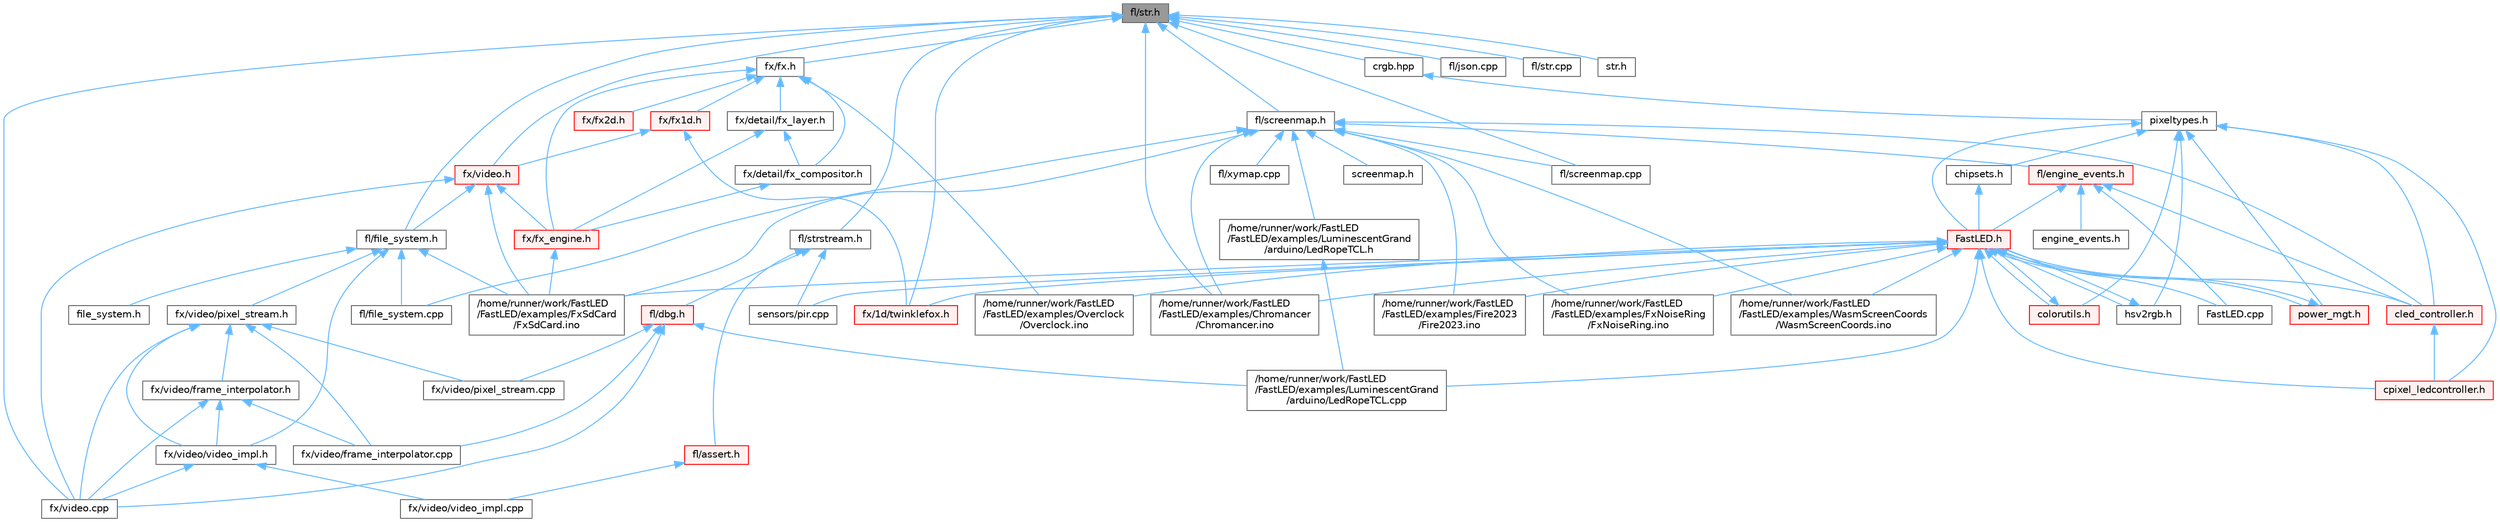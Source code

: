 digraph "fl/str.h"
{
 // INTERACTIVE_SVG=YES
 // LATEX_PDF_SIZE
  bgcolor="transparent";
  edge [fontname=Helvetica,fontsize=10,labelfontname=Helvetica,labelfontsize=10];
  node [fontname=Helvetica,fontsize=10,shape=box,height=0.2,width=0.4];
  Node1 [id="Node000001",label="fl/str.h",height=0.2,width=0.4,color="gray40", fillcolor="grey60", style="filled", fontcolor="black",tooltip=" "];
  Node1 -> Node2 [id="edge1_Node000001_Node000002",dir="back",color="steelblue1",style="solid",tooltip=" "];
  Node2 [id="Node000002",label="/home/runner/work/FastLED\l/FastLED/examples/Chromancer\l/Chromancer.ino",height=0.2,width=0.4,color="grey40", fillcolor="white", style="filled",URL="$d1/ddb/_chromancer_8ino.html",tooltip=" "];
  Node1 -> Node3 [id="edge2_Node000001_Node000003",dir="back",color="steelblue1",style="solid",tooltip=" "];
  Node3 [id="Node000003",label="crgb.hpp",height=0.2,width=0.4,color="grey40", fillcolor="white", style="filled",URL="$d0/d4b/crgb_8hpp.html",tooltip="Defines utility functions for the red, green, and blue (RGB) pixel struct."];
  Node3 -> Node4 [id="edge3_Node000003_Node000004",dir="back",color="steelblue1",style="solid",tooltip=" "];
  Node4 [id="Node000004",label="pixeltypes.h",height=0.2,width=0.4,color="grey40", fillcolor="white", style="filled",URL="$d2/dba/pixeltypes_8h.html",tooltip="Includes defintions for RGB and HSV pixels."];
  Node4 -> Node5 [id="edge4_Node000004_Node000005",dir="back",color="steelblue1",style="solid",tooltip=" "];
  Node5 [id="Node000005",label="FastLED.h",height=0.2,width=0.4,color="red", fillcolor="#FFF0F0", style="filled",URL="$db/d97/_fast_l_e_d_8h.html",tooltip="central include file for FastLED, defines the CFastLED class/object"];
  Node5 -> Node2 [id="edge5_Node000005_Node000002",dir="back",color="steelblue1",style="solid",tooltip=" "];
  Node5 -> Node24 [id="edge6_Node000005_Node000024",dir="back",color="steelblue1",style="solid",tooltip=" "];
  Node24 [id="Node000024",label="/home/runner/work/FastLED\l/FastLED/examples/Fire2023\l/Fire2023.ino",height=0.2,width=0.4,color="grey40", fillcolor="white", style="filled",URL="$d8/d2c/_fire2023_8ino.html",tooltip=" "];
  Node5 -> Node31 [id="edge7_Node000005_Node000031",dir="back",color="steelblue1",style="solid",tooltip=" "];
  Node31 [id="Node000031",label="/home/runner/work/FastLED\l/FastLED/examples/FxNoiseRing\l/FxNoiseRing.ino",height=0.2,width=0.4,color="grey40", fillcolor="white", style="filled",URL="$d3/dac/_fx_noise_ring_8ino.html",tooltip=" "];
  Node5 -> Node34 [id="edge8_Node000005_Node000034",dir="back",color="steelblue1",style="solid",tooltip=" "];
  Node34 [id="Node000034",label="/home/runner/work/FastLED\l/FastLED/examples/FxSdCard\l/FxSdCard.ino",height=0.2,width=0.4,color="grey40", fillcolor="white", style="filled",URL="$d7/d35/_fx_sd_card_8ino.html",tooltip=" "];
  Node5 -> Node38 [id="edge9_Node000005_Node000038",dir="back",color="steelblue1",style="solid",tooltip=" "];
  Node38 [id="Node000038",label="/home/runner/work/FastLED\l/FastLED/examples/LuminescentGrand\l/arduino/LedRopeTCL.cpp",height=0.2,width=0.4,color="grey40", fillcolor="white", style="filled",URL="$d6/dc9/_led_rope_t_c_l_8cpp.html",tooltip=" "];
  Node5 -> Node49 [id="edge10_Node000005_Node000049",dir="back",color="steelblue1",style="solid",tooltip=" "];
  Node49 [id="Node000049",label="/home/runner/work/FastLED\l/FastLED/examples/Overclock\l/Overclock.ino",height=0.2,width=0.4,color="grey40", fillcolor="white", style="filled",URL="$df/d43/_overclock_8ino.html",tooltip="Demonstrates how to overclock a FastLED setup."];
  Node5 -> Node62 [id="edge11_Node000005_Node000062",dir="back",color="steelblue1",style="solid",tooltip=" "];
  Node62 [id="Node000062",label="/home/runner/work/FastLED\l/FastLED/examples/WasmScreenCoords\l/WasmScreenCoords.ino",height=0.2,width=0.4,color="grey40", fillcolor="white", style="filled",URL="$dc/d4d/_wasm_screen_coords_8ino.html",tooltip="Simple test for screen coordinates in the web compiled version of FastLED."];
  Node5 -> Node65 [id="edge12_Node000005_Node000065",dir="back",color="steelblue1",style="solid",tooltip=" "];
  Node65 [id="Node000065",label="FastLED.cpp",height=0.2,width=0.4,color="grey40", fillcolor="white", style="filled",URL="$d6/dda/_fast_l_e_d_8cpp.html",tooltip="Central source file for FastLED, implements the CFastLED class/object."];
  Node5 -> Node68 [id="edge13_Node000005_Node000068",dir="back",color="steelblue1",style="solid",tooltip=" "];
  Node68 [id="Node000068",label="cled_controller.h",height=0.2,width=0.4,color="red", fillcolor="#FFF0F0", style="filled",URL="$db/d6d/cled__controller_8h.html",tooltip="base definitions used by led controllers for writing out led data"];
  Node68 -> Node69 [id="edge14_Node000068_Node000069",dir="back",color="steelblue1",style="solid",tooltip=" "];
  Node69 [id="Node000069",label="cpixel_ledcontroller.h",height=0.2,width=0.4,color="red", fillcolor="#FFF0F0", style="filled",URL="$d9/d57/cpixel__ledcontroller_8h.html",tooltip="defines the templated version of the CLEDController class"];
  Node5 -> Node75 [id="edge15_Node000005_Node000075",dir="back",color="steelblue1",style="solid",tooltip=" "];
  Node75 [id="Node000075",label="colorutils.h",height=0.2,width=0.4,color="red", fillcolor="#FFF0F0", style="filled",URL="$d1/dfb/colorutils_8h.html",tooltip="Utility functions for color fill, palettes, blending, and more."];
  Node75 -> Node5 [id="edge16_Node000075_Node000005",dir="back",color="steelblue1",style="solid",tooltip=" "];
  Node5 -> Node69 [id="edge17_Node000005_Node000069",dir="back",color="steelblue1",style="solid",tooltip=" "];
  Node5 -> Node93 [id="edge18_Node000005_Node000093",dir="back",color="steelblue1",style="solid",tooltip=" "];
  Node93 [id="Node000093",label="fx/1d/twinklefox.h",height=0.2,width=0.4,color="red", fillcolor="#FFF0F0", style="filled",URL="$d1/df6/twinklefox_8h.html",tooltip=" "];
  Node5 -> Node99 [id="edge19_Node000005_Node000099",dir="back",color="steelblue1",style="solid",tooltip=" "];
  Node99 [id="Node000099",label="hsv2rgb.h",height=0.2,width=0.4,color="grey40", fillcolor="white", style="filled",URL="$de/d9a/hsv2rgb_8h.html",tooltip="Functions to convert from the HSV colorspace to the RGB colorspace."];
  Node99 -> Node5 [id="edge20_Node000099_Node000005",dir="back",color="steelblue1",style="solid",tooltip=" "];
  Node5 -> Node110 [id="edge21_Node000005_Node000110",dir="back",color="steelblue1",style="solid",tooltip=" "];
  Node110 [id="Node000110",label="power_mgt.h",height=0.2,width=0.4,color="red", fillcolor="#FFF0F0", style="filled",URL="$dc/d5b/power__mgt_8h.html",tooltip="Functions to limit the power used by FastLED."];
  Node110 -> Node5 [id="edge22_Node000110_Node000005",dir="back",color="steelblue1",style="solid",tooltip=" "];
  Node5 -> Node83 [id="edge23_Node000005_Node000083",dir="back",color="steelblue1",style="solid",tooltip=" "];
  Node83 [id="Node000083",label="sensors/pir.cpp",height=0.2,width=0.4,color="grey40", fillcolor="white", style="filled",URL="$d2/da7/pir_8cpp.html",tooltip=" "];
  Node4 -> Node114 [id="edge24_Node000004_Node000114",dir="back",color="steelblue1",style="solid",tooltip=" "];
  Node114 [id="Node000114",label="chipsets.h",height=0.2,width=0.4,color="grey40", fillcolor="white", style="filled",URL="$db/d66/chipsets_8h.html",tooltip="Contains the bulk of the definitions for the various LED chipsets supported."];
  Node114 -> Node5 [id="edge25_Node000114_Node000005",dir="back",color="steelblue1",style="solid",tooltip=" "];
  Node4 -> Node68 [id="edge26_Node000004_Node000068",dir="back",color="steelblue1",style="solid",tooltip=" "];
  Node4 -> Node75 [id="edge27_Node000004_Node000075",dir="back",color="steelblue1",style="solid",tooltip=" "];
  Node4 -> Node69 [id="edge28_Node000004_Node000069",dir="back",color="steelblue1",style="solid",tooltip=" "];
  Node4 -> Node99 [id="edge29_Node000004_Node000099",dir="back",color="steelblue1",style="solid",tooltip=" "];
  Node4 -> Node110 [id="edge30_Node000004_Node000110",dir="back",color="steelblue1",style="solid",tooltip=" "];
  Node1 -> Node115 [id="edge31_Node000001_Node000115",dir="back",color="steelblue1",style="solid",tooltip=" "];
  Node115 [id="Node000115",label="fl/file_system.h",height=0.2,width=0.4,color="grey40", fillcolor="white", style="filled",URL="$d9/d28/fl_2file__system_8h.html",tooltip=" "];
  Node115 -> Node34 [id="edge32_Node000115_Node000034",dir="back",color="steelblue1",style="solid",tooltip=" "];
  Node115 -> Node116 [id="edge33_Node000115_Node000116",dir="back",color="steelblue1",style="solid",tooltip=" "];
  Node116 [id="Node000116",label="file_system.h",height=0.2,width=0.4,color="grey40", fillcolor="white", style="filled",URL="$d6/d8d/file__system_8h.html",tooltip=" "];
  Node115 -> Node117 [id="edge34_Node000115_Node000117",dir="back",color="steelblue1",style="solid",tooltip=" "];
  Node117 [id="Node000117",label="fl/file_system.cpp",height=0.2,width=0.4,color="grey40", fillcolor="white", style="filled",URL="$d4/d37/file__system_8cpp.html",tooltip=" "];
  Node115 -> Node118 [id="edge35_Node000115_Node000118",dir="back",color="steelblue1",style="solid",tooltip=" "];
  Node118 [id="Node000118",label="fx/video/pixel_stream.h",height=0.2,width=0.4,color="grey40", fillcolor="white", style="filled",URL="$d3/dfa/pixel__stream_8h.html",tooltip=" "];
  Node118 -> Node119 [id="edge36_Node000118_Node000119",dir="back",color="steelblue1",style="solid",tooltip=" "];
  Node119 [id="Node000119",label="fx/video.cpp",height=0.2,width=0.4,color="grey40", fillcolor="white", style="filled",URL="$d0/d05/video_8cpp.html",tooltip=" "];
  Node118 -> Node120 [id="edge37_Node000118_Node000120",dir="back",color="steelblue1",style="solid",tooltip=" "];
  Node120 [id="Node000120",label="fx/video/frame_interpolator.cpp",height=0.2,width=0.4,color="grey40", fillcolor="white", style="filled",URL="$d5/da4/frame__interpolator_8cpp.html",tooltip=" "];
  Node118 -> Node121 [id="edge38_Node000118_Node000121",dir="back",color="steelblue1",style="solid",tooltip=" "];
  Node121 [id="Node000121",label="fx/video/frame_interpolator.h",height=0.2,width=0.4,color="grey40", fillcolor="white", style="filled",URL="$d3/dda/frame__interpolator_8h.html",tooltip=" "];
  Node121 -> Node119 [id="edge39_Node000121_Node000119",dir="back",color="steelblue1",style="solid",tooltip=" "];
  Node121 -> Node120 [id="edge40_Node000121_Node000120",dir="back",color="steelblue1",style="solid",tooltip=" "];
  Node121 -> Node122 [id="edge41_Node000121_Node000122",dir="back",color="steelblue1",style="solid",tooltip=" "];
  Node122 [id="Node000122",label="fx/video/video_impl.h",height=0.2,width=0.4,color="grey40", fillcolor="white", style="filled",URL="$d5/d82/video__impl_8h.html",tooltip=" "];
  Node122 -> Node119 [id="edge42_Node000122_Node000119",dir="back",color="steelblue1",style="solid",tooltip=" "];
  Node122 -> Node123 [id="edge43_Node000122_Node000123",dir="back",color="steelblue1",style="solid",tooltip=" "];
  Node123 [id="Node000123",label="fx/video/video_impl.cpp",height=0.2,width=0.4,color="grey40", fillcolor="white", style="filled",URL="$d0/d7f/video__impl_8cpp.html",tooltip=" "];
  Node118 -> Node124 [id="edge44_Node000118_Node000124",dir="back",color="steelblue1",style="solid",tooltip=" "];
  Node124 [id="Node000124",label="fx/video/pixel_stream.cpp",height=0.2,width=0.4,color="grey40", fillcolor="white", style="filled",URL="$da/d7a/pixel__stream_8cpp.html",tooltip=" "];
  Node118 -> Node122 [id="edge45_Node000118_Node000122",dir="back",color="steelblue1",style="solid",tooltip=" "];
  Node115 -> Node122 [id="edge46_Node000115_Node000122",dir="back",color="steelblue1",style="solid",tooltip=" "];
  Node1 -> Node125 [id="edge47_Node000001_Node000125",dir="back",color="steelblue1",style="solid",tooltip=" "];
  Node125 [id="Node000125",label="fl/json.cpp",height=0.2,width=0.4,color="grey40", fillcolor="white", style="filled",URL="$dd/d55/json_8cpp.html",tooltip=" "];
  Node1 -> Node126 [id="edge48_Node000001_Node000126",dir="back",color="steelblue1",style="solid",tooltip=" "];
  Node126 [id="Node000126",label="fl/screenmap.cpp",height=0.2,width=0.4,color="grey40", fillcolor="white", style="filled",URL="$d9/d6f/screenmap_8cpp.html",tooltip=" "];
  Node1 -> Node127 [id="edge49_Node000001_Node000127",dir="back",color="steelblue1",style="solid",tooltip=" "];
  Node127 [id="Node000127",label="fl/screenmap.h",height=0.2,width=0.4,color="grey40", fillcolor="white", style="filled",URL="$d7/d0d/fl_2screenmap_8h.html",tooltip=" "];
  Node127 -> Node2 [id="edge50_Node000127_Node000002",dir="back",color="steelblue1",style="solid",tooltip=" "];
  Node127 -> Node24 [id="edge51_Node000127_Node000024",dir="back",color="steelblue1",style="solid",tooltip=" "];
  Node127 -> Node31 [id="edge52_Node000127_Node000031",dir="back",color="steelblue1",style="solid",tooltip=" "];
  Node127 -> Node34 [id="edge53_Node000127_Node000034",dir="back",color="steelblue1",style="solid",tooltip=" "];
  Node127 -> Node128 [id="edge54_Node000127_Node000128",dir="back",color="steelblue1",style="solid",tooltip=" "];
  Node128 [id="Node000128",label="/home/runner/work/FastLED\l/FastLED/examples/LuminescentGrand\l/arduino/LedRopeTCL.h",height=0.2,width=0.4,color="grey40", fillcolor="white", style="filled",URL="$d9/d7e/_led_rope_t_c_l_8h.html",tooltip=" "];
  Node128 -> Node38 [id="edge55_Node000128_Node000038",dir="back",color="steelblue1",style="solid",tooltip=" "];
  Node127 -> Node62 [id="edge56_Node000127_Node000062",dir="back",color="steelblue1",style="solid",tooltip=" "];
  Node127 -> Node68 [id="edge57_Node000127_Node000068",dir="back",color="steelblue1",style="solid",tooltip=" "];
  Node127 -> Node129 [id="edge58_Node000127_Node000129",dir="back",color="steelblue1",style="solid",tooltip=" "];
  Node129 [id="Node000129",label="fl/engine_events.h",height=0.2,width=0.4,color="red", fillcolor="#FFF0F0", style="filled",URL="$dc/dd9/fl_2engine__events_8h.html",tooltip=" "];
  Node129 -> Node65 [id="edge59_Node000129_Node000065",dir="back",color="steelblue1",style="solid",tooltip=" "];
  Node129 -> Node5 [id="edge60_Node000129_Node000005",dir="back",color="steelblue1",style="solid",tooltip=" "];
  Node129 -> Node68 [id="edge61_Node000129_Node000068",dir="back",color="steelblue1",style="solid",tooltip=" "];
  Node129 -> Node130 [id="edge62_Node000129_Node000130",dir="back",color="steelblue1",style="solid",tooltip=" "];
  Node130 [id="Node000130",label="engine_events.h",height=0.2,width=0.4,color="grey40", fillcolor="white", style="filled",URL="$db/dc0/engine__events_8h.html",tooltip=" "];
  Node127 -> Node117 [id="edge63_Node000127_Node000117",dir="back",color="steelblue1",style="solid",tooltip=" "];
  Node127 -> Node126 [id="edge64_Node000127_Node000126",dir="back",color="steelblue1",style="solid",tooltip=" "];
  Node127 -> Node132 [id="edge65_Node000127_Node000132",dir="back",color="steelblue1",style="solid",tooltip=" "];
  Node132 [id="Node000132",label="fl/xymap.cpp",height=0.2,width=0.4,color="grey40", fillcolor="white", style="filled",URL="$d7/d09/xymap_8cpp.html",tooltip=" "];
  Node127 -> Node133 [id="edge66_Node000127_Node000133",dir="back",color="steelblue1",style="solid",tooltip=" "];
  Node133 [id="Node000133",label="screenmap.h",height=0.2,width=0.4,color="grey40", fillcolor="white", style="filled",URL="$d7/d97/screenmap_8h.html",tooltip=" "];
  Node1 -> Node134 [id="edge67_Node000001_Node000134",dir="back",color="steelblue1",style="solid",tooltip=" "];
  Node134 [id="Node000134",label="fl/str.cpp",height=0.2,width=0.4,color="grey40", fillcolor="white", style="filled",URL="$d1/d1f/str_8cpp.html",tooltip=" "];
  Node1 -> Node135 [id="edge68_Node000001_Node000135",dir="back",color="steelblue1",style="solid",tooltip=" "];
  Node135 [id="Node000135",label="fl/strstream.h",height=0.2,width=0.4,color="grey40", fillcolor="white", style="filled",URL="$d8/d00/strstream_8h.html",tooltip=" "];
  Node135 -> Node136 [id="edge69_Node000135_Node000136",dir="back",color="steelblue1",style="solid",tooltip=" "];
  Node136 [id="Node000136",label="fl/assert.h",height=0.2,width=0.4,color="red", fillcolor="#FFF0F0", style="filled",URL="$dc/da7/assert_8h.html",tooltip=" "];
  Node136 -> Node123 [id="edge70_Node000136_Node000123",dir="back",color="steelblue1",style="solid",tooltip=" "];
  Node135 -> Node142 [id="edge71_Node000135_Node000142",dir="back",color="steelblue1",style="solid",tooltip=" "];
  Node142 [id="Node000142",label="fl/dbg.h",height=0.2,width=0.4,color="red", fillcolor="#FFF0F0", style="filled",URL="$d6/d01/dbg_8h.html",tooltip=" "];
  Node142 -> Node38 [id="edge72_Node000142_Node000038",dir="back",color="steelblue1",style="solid",tooltip=" "];
  Node142 -> Node119 [id="edge73_Node000142_Node000119",dir="back",color="steelblue1",style="solid",tooltip=" "];
  Node142 -> Node120 [id="edge74_Node000142_Node000120",dir="back",color="steelblue1",style="solid",tooltip=" "];
  Node142 -> Node124 [id="edge75_Node000142_Node000124",dir="back",color="steelblue1",style="solid",tooltip=" "];
  Node135 -> Node83 [id="edge76_Node000135_Node000083",dir="back",color="steelblue1",style="solid",tooltip=" "];
  Node1 -> Node93 [id="edge77_Node000001_Node000093",dir="back",color="steelblue1",style="solid",tooltip=" "];
  Node1 -> Node152 [id="edge78_Node000001_Node000152",dir="back",color="steelblue1",style="solid",tooltip=" "];
  Node152 [id="Node000152",label="fx/fx.h",height=0.2,width=0.4,color="grey40", fillcolor="white", style="filled",URL="$d2/d0c/fx_8h.html",tooltip=" "];
  Node152 -> Node49 [id="edge79_Node000152_Node000049",dir="back",color="steelblue1",style="solid",tooltip=" "];
  Node152 -> Node148 [id="edge80_Node000152_Node000148",dir="back",color="steelblue1",style="solid",tooltip=" "];
  Node148 [id="Node000148",label="fx/detail/fx_compositor.h",height=0.2,width=0.4,color="grey40", fillcolor="white", style="filled",URL="$d5/d6b/fx__compositor_8h.html",tooltip=" "];
  Node148 -> Node140 [id="edge81_Node000148_Node000140",dir="back",color="steelblue1",style="solid",tooltip=" "];
  Node140 [id="Node000140",label="fx/fx_engine.h",height=0.2,width=0.4,color="red", fillcolor="#FFF0F0", style="filled",URL="$d9/d3c/fx__engine_8h.html",tooltip=" "];
  Node140 -> Node34 [id="edge82_Node000140_Node000034",dir="back",color="steelblue1",style="solid",tooltip=" "];
  Node152 -> Node147 [id="edge83_Node000152_Node000147",dir="back",color="steelblue1",style="solid",tooltip=" "];
  Node147 [id="Node000147",label="fx/detail/fx_layer.h",height=0.2,width=0.4,color="grey40", fillcolor="white", style="filled",URL="$d7/d2f/fx__layer_8h.html",tooltip=" "];
  Node147 -> Node148 [id="edge84_Node000147_Node000148",dir="back",color="steelblue1",style="solid",tooltip=" "];
  Node147 -> Node140 [id="edge85_Node000147_Node000140",dir="back",color="steelblue1",style="solid",tooltip=" "];
  Node152 -> Node153 [id="edge86_Node000152_Node000153",dir="back",color="steelblue1",style="solid",tooltip=" "];
  Node153 [id="Node000153",label="fx/fx1d.h",height=0.2,width=0.4,color="red", fillcolor="#FFF0F0", style="filled",URL="$da/d81/fx1d_8h.html",tooltip=" "];
  Node153 -> Node93 [id="edge87_Node000153_Node000093",dir="back",color="steelblue1",style="solid",tooltip=" "];
  Node153 -> Node154 [id="edge88_Node000153_Node000154",dir="back",color="steelblue1",style="solid",tooltip=" "];
  Node154 [id="Node000154",label="fx/video.h",height=0.2,width=0.4,color="red", fillcolor="#FFF0F0", style="filled",URL="$dd/d78/video_8h.html",tooltip=" "];
  Node154 -> Node34 [id="edge89_Node000154_Node000034",dir="back",color="steelblue1",style="solid",tooltip=" "];
  Node154 -> Node115 [id="edge90_Node000154_Node000115",dir="back",color="steelblue1",style="solid",tooltip=" "];
  Node154 -> Node140 [id="edge91_Node000154_Node000140",dir="back",color="steelblue1",style="solid",tooltip=" "];
  Node154 -> Node119 [id="edge92_Node000154_Node000119",dir="back",color="steelblue1",style="solid",tooltip=" "];
  Node152 -> Node155 [id="edge93_Node000152_Node000155",dir="back",color="steelblue1",style="solid",tooltip=" "];
  Node155 [id="Node000155",label="fx/fx2d.h",height=0.2,width=0.4,color="red", fillcolor="#FFF0F0", style="filled",URL="$d9/d43/fx2d_8h.html",tooltip=" "];
  Node152 -> Node140 [id="edge94_Node000152_Node000140",dir="back",color="steelblue1",style="solid",tooltip=" "];
  Node1 -> Node119 [id="edge95_Node000001_Node000119",dir="back",color="steelblue1",style="solid",tooltip=" "];
  Node1 -> Node154 [id="edge96_Node000001_Node000154",dir="back",color="steelblue1",style="solid",tooltip=" "];
  Node1 -> Node157 [id="edge97_Node000001_Node000157",dir="back",color="steelblue1",style="solid",tooltip=" "];
  Node157 [id="Node000157",label="str.h",height=0.2,width=0.4,color="grey40", fillcolor="white", style="filled",URL="$d1/d93/str_8h.html",tooltip=" "];
}
